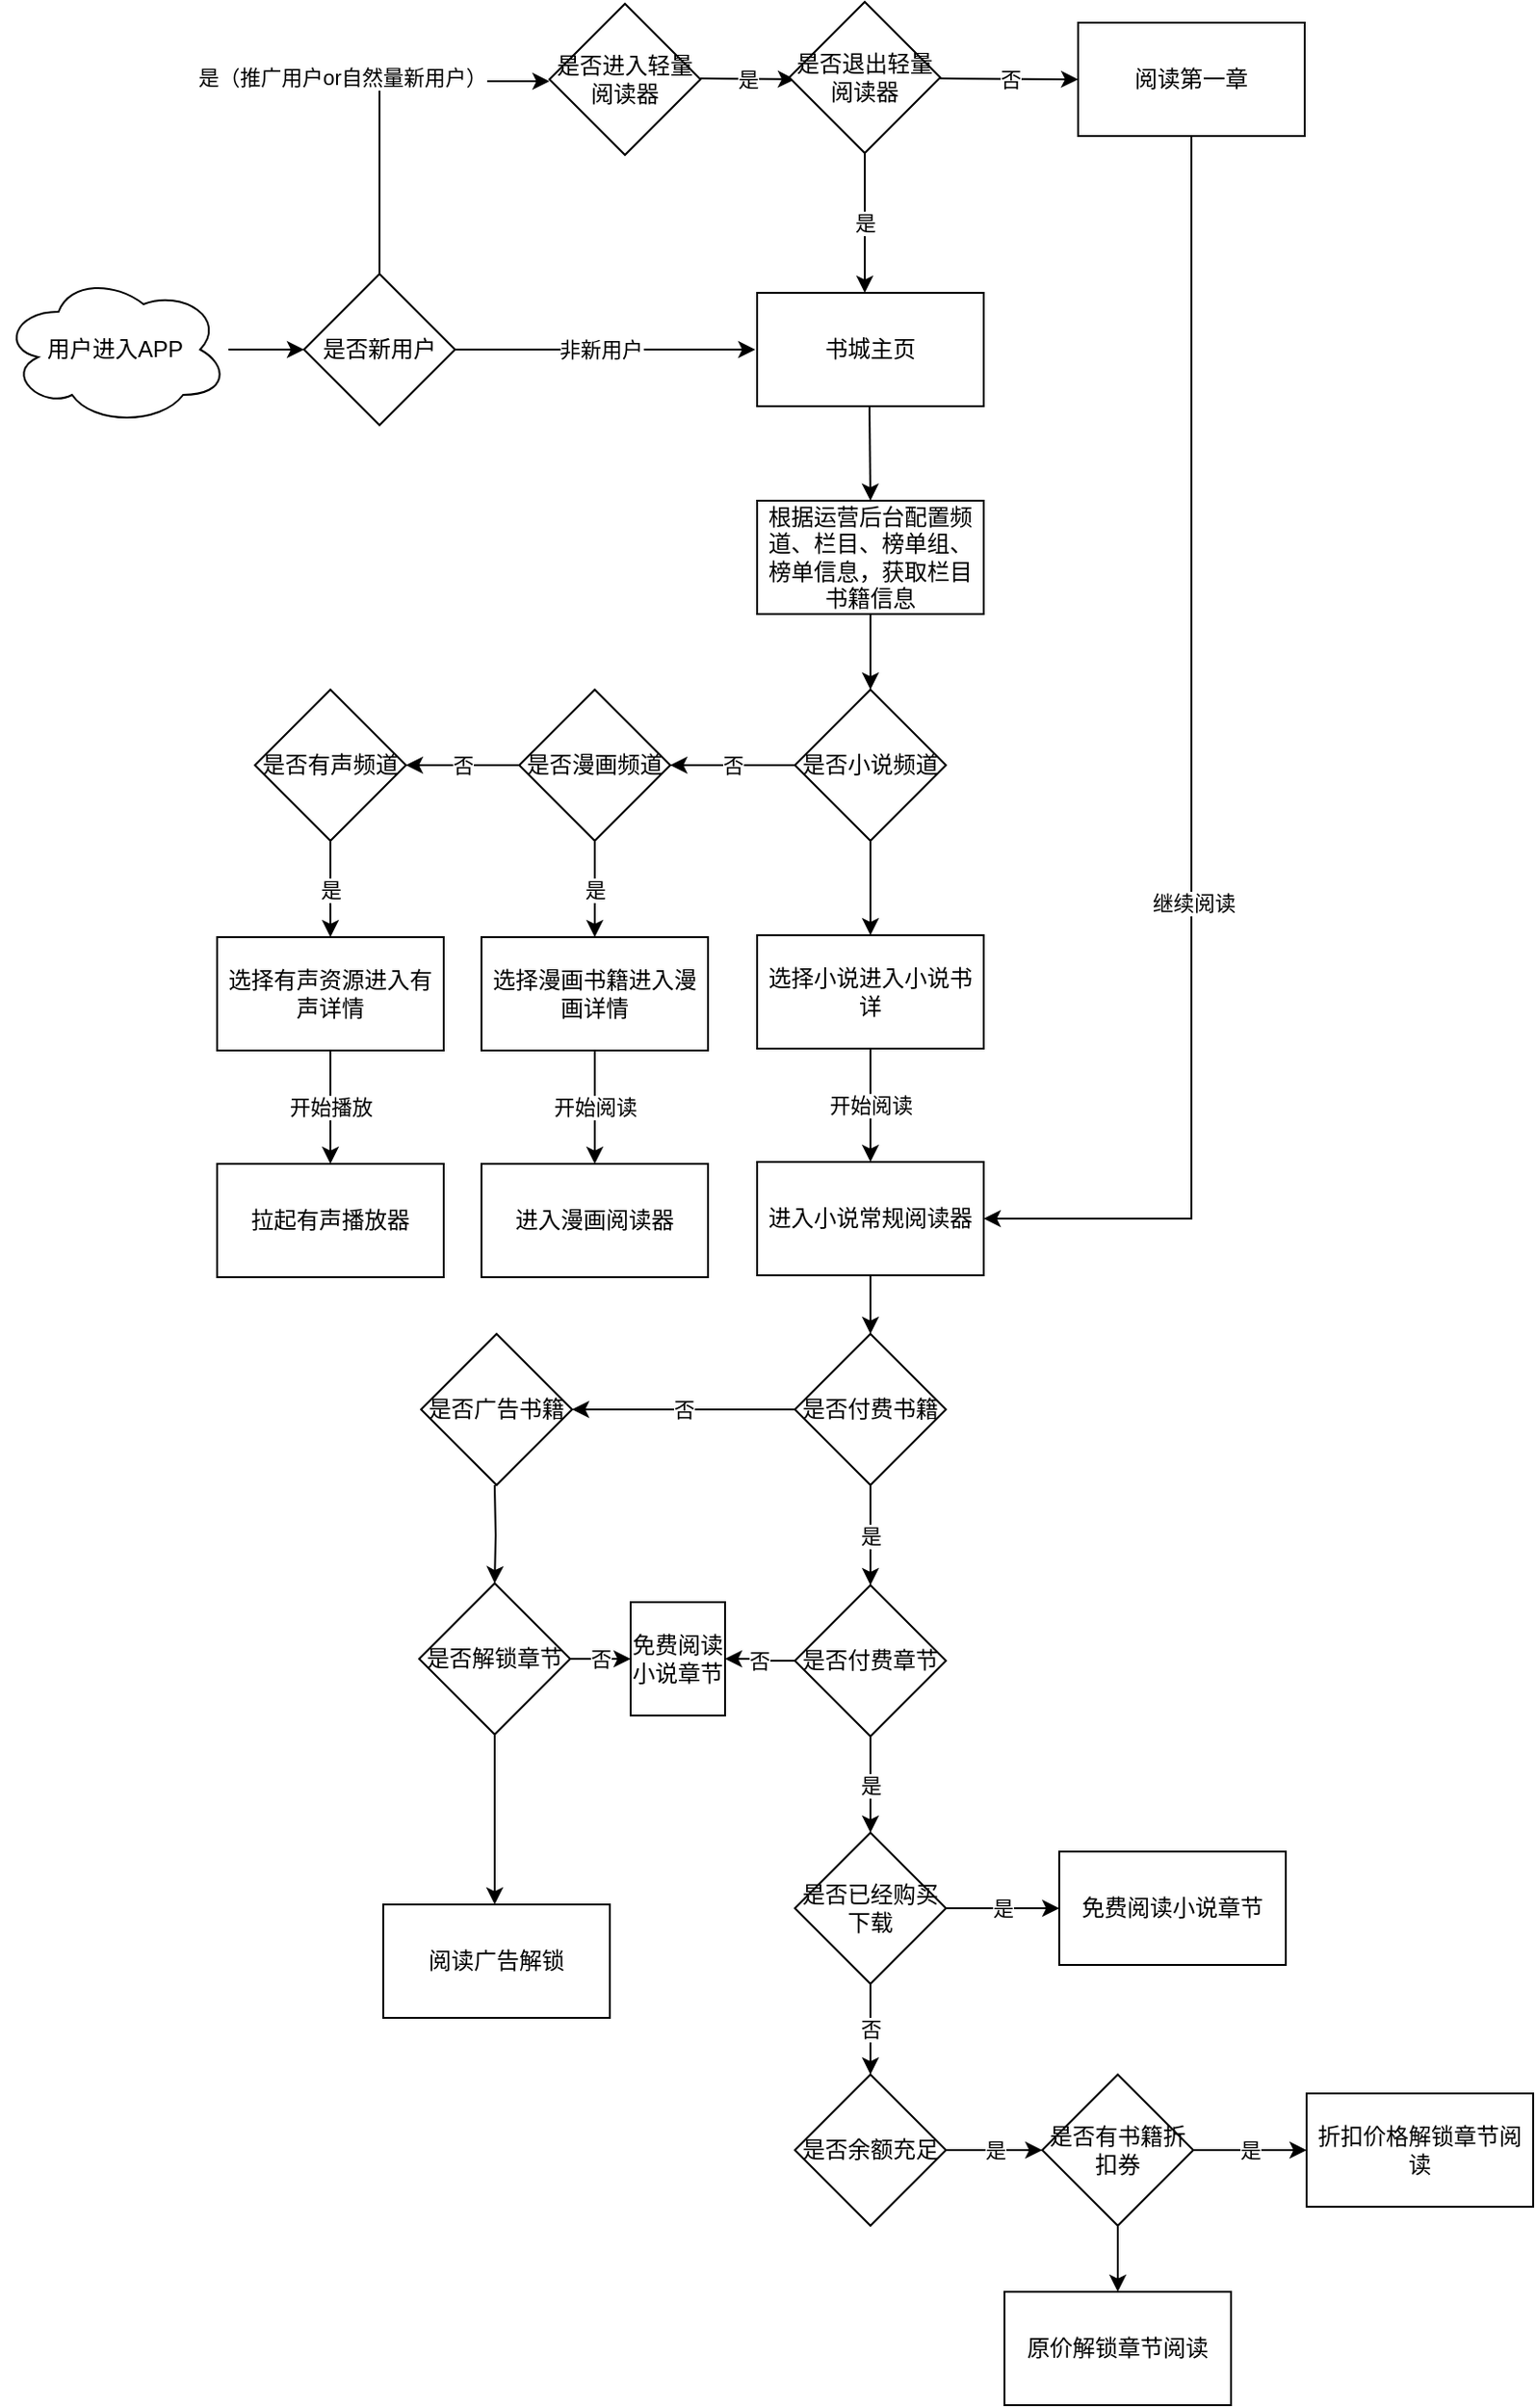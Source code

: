 <mxfile version="17.4.4" type="github">
  <diagram id="VltzyXrzxV8DOetloBuF" name="Page-1">
    <mxGraphModel dx="2591" dy="794" grid="1" gridSize="10" guides="1" tooltips="1" connect="1" arrows="1" fold="1" page="1" pageScale="1" pageWidth="1169" pageHeight="1654" math="0" shadow="0">
      <root>
        <mxCell id="0" />
        <mxCell id="1" parent="0" />
        <mxCell id="3ck7bqpR9_0eQTbLvJao-6" value="书城主页" style="rounded=0;whiteSpace=wrap;html=1;" vertex="1" parent="1">
          <mxGeometry x="390" y="350" width="120" height="60" as="geometry" />
        </mxCell>
        <mxCell id="3ck7bqpR9_0eQTbLvJao-7" value="" style="endArrow=classic;html=1;rounded=0;" edge="1" parent="1">
          <mxGeometry width="50" height="50" relative="1" as="geometry">
            <mxPoint x="449.5" y="410" as="sourcePoint" />
            <mxPoint x="450" y="460" as="targetPoint" />
          </mxGeometry>
        </mxCell>
        <mxCell id="3ck7bqpR9_0eQTbLvJao-65" value="" style="edgeStyle=orthogonalEdgeStyle;rounded=0;orthogonalLoop=1;jettySize=auto;html=1;" edge="1" parent="1" source="3ck7bqpR9_0eQTbLvJao-8" target="3ck7bqpR9_0eQTbLvJao-43">
          <mxGeometry relative="1" as="geometry" />
        </mxCell>
        <mxCell id="3ck7bqpR9_0eQTbLvJao-8" value="根据运营后台配置频道、栏目、榜单组、榜单信息，获取栏目书籍信息" style="rounded=0;whiteSpace=wrap;html=1;" vertex="1" parent="1">
          <mxGeometry x="390" y="460" width="120" height="60" as="geometry" />
        </mxCell>
        <mxCell id="3ck7bqpR9_0eQTbLvJao-68" value="开始阅读" style="edgeStyle=orthogonalEdgeStyle;rounded=0;orthogonalLoop=1;jettySize=auto;html=1;" edge="1" parent="1" source="3ck7bqpR9_0eQTbLvJao-12" target="3ck7bqpR9_0eQTbLvJao-67">
          <mxGeometry relative="1" as="geometry" />
        </mxCell>
        <mxCell id="3ck7bqpR9_0eQTbLvJao-12" value="选择小说进入小说书详" style="rounded=0;whiteSpace=wrap;html=1;" vertex="1" parent="1">
          <mxGeometry x="390" y="690" width="120" height="60" as="geometry" />
        </mxCell>
        <mxCell id="3ck7bqpR9_0eQTbLvJao-77" value="" style="edgeStyle=orthogonalEdgeStyle;rounded=0;orthogonalLoop=1;jettySize=auto;html=1;entryX=1;entryY=0.5;entryDx=0;entryDy=0;" edge="1" parent="1" source="3ck7bqpR9_0eQTbLvJao-15" target="3ck7bqpR9_0eQTbLvJao-67">
          <mxGeometry relative="1" as="geometry">
            <mxPoint x="630" y="360" as="targetPoint" />
            <Array as="points">
              <mxPoint x="620" y="840" />
            </Array>
          </mxGeometry>
        </mxCell>
        <mxCell id="3ck7bqpR9_0eQTbLvJao-78" value="继续阅读" style="edgeLabel;html=1;align=center;verticalAlign=middle;resizable=0;points=[];" vertex="1" connectable="0" parent="3ck7bqpR9_0eQTbLvJao-77">
          <mxGeometry x="0.189" y="1" relative="1" as="geometry">
            <mxPoint as="offset" />
          </mxGeometry>
        </mxCell>
        <mxCell id="3ck7bqpR9_0eQTbLvJao-15" value="阅读第一章" style="rounded=0;whiteSpace=wrap;html=1;" vertex="1" parent="1">
          <mxGeometry x="560" y="207" width="120" height="60" as="geometry" />
        </mxCell>
        <mxCell id="3ck7bqpR9_0eQTbLvJao-17" value="" style="endArrow=classic;html=1;rounded=0;exitX=1;exitY=0.5;exitDx=0;exitDy=0;" edge="1" parent="1">
          <mxGeometry relative="1" as="geometry">
            <mxPoint x="229" y="380" as="sourcePoint" />
            <mxPoint x="389" y="380" as="targetPoint" />
          </mxGeometry>
        </mxCell>
        <mxCell id="3ck7bqpR9_0eQTbLvJao-18" value="非新用户" style="edgeLabel;resizable=0;html=1;align=center;verticalAlign=middle;" connectable="0" vertex="1" parent="3ck7bqpR9_0eQTbLvJao-17">
          <mxGeometry relative="1" as="geometry">
            <mxPoint x="-2" as="offset" />
          </mxGeometry>
        </mxCell>
        <mxCell id="3ck7bqpR9_0eQTbLvJao-23" value="" style="endArrow=classic;html=1;rounded=0;exitX=0.5;exitY=0;exitDx=0;exitDy=0;" edge="1" parent="1" source="3ck7bqpR9_0eQTbLvJao-37">
          <mxGeometry relative="1" as="geometry">
            <mxPoint x="159" y="340" as="sourcePoint" />
            <mxPoint x="280" y="238" as="targetPoint" />
            <Array as="points">
              <mxPoint x="190" y="238" />
            </Array>
          </mxGeometry>
        </mxCell>
        <mxCell id="3ck7bqpR9_0eQTbLvJao-24" value="是（推广用户or自然量新用户）" style="edgeLabel;resizable=0;html=1;align=center;verticalAlign=middle;" connectable="0" vertex="1" parent="3ck7bqpR9_0eQTbLvJao-23">
          <mxGeometry relative="1" as="geometry">
            <mxPoint x="-20" y="-8" as="offset" />
          </mxGeometry>
        </mxCell>
        <mxCell id="3ck7bqpR9_0eQTbLvJao-25" value="" style="endArrow=classic;html=1;rounded=0;" edge="1" parent="1">
          <mxGeometry relative="1" as="geometry">
            <mxPoint x="360" y="236.5" as="sourcePoint" />
            <mxPoint x="410" y="237" as="targetPoint" />
          </mxGeometry>
        </mxCell>
        <mxCell id="3ck7bqpR9_0eQTbLvJao-26" value="是" style="edgeLabel;resizable=0;html=1;align=center;verticalAlign=middle;" connectable="0" vertex="1" parent="3ck7bqpR9_0eQTbLvJao-25">
          <mxGeometry relative="1" as="geometry" />
        </mxCell>
        <mxCell id="3ck7bqpR9_0eQTbLvJao-27" value="" style="endArrow=classic;html=1;rounded=0;exitX=0.5;exitY=1;exitDx=0;exitDy=0;" edge="1" parent="1" source="3ck7bqpR9_0eQTbLvJao-40">
          <mxGeometry relative="1" as="geometry">
            <mxPoint x="360" y="280" as="sourcePoint" />
            <mxPoint x="447" y="350" as="targetPoint" />
          </mxGeometry>
        </mxCell>
        <mxCell id="3ck7bqpR9_0eQTbLvJao-28" value="是" style="edgeLabel;resizable=0;html=1;align=center;verticalAlign=middle;" connectable="0" vertex="1" parent="3ck7bqpR9_0eQTbLvJao-27">
          <mxGeometry relative="1" as="geometry" />
        </mxCell>
        <mxCell id="3ck7bqpR9_0eQTbLvJao-79" value="" style="edgeStyle=orthogonalEdgeStyle;rounded=0;orthogonalLoop=1;jettySize=auto;html=1;" edge="1" parent="1" source="3ck7bqpR9_0eQTbLvJao-34" target="3ck7bqpR9_0eQTbLvJao-37">
          <mxGeometry relative="1" as="geometry" />
        </mxCell>
        <mxCell id="3ck7bqpR9_0eQTbLvJao-34" value="&lt;span&gt;用户进入APP&lt;/span&gt;" style="ellipse;shape=cloud;whiteSpace=wrap;html=1;" vertex="1" parent="1">
          <mxGeometry x="-10" y="340" width="120" height="80" as="geometry" />
        </mxCell>
        <mxCell id="3ck7bqpR9_0eQTbLvJao-37" value="是否新用户" style="rhombus;whiteSpace=wrap;html=1;" vertex="1" parent="1">
          <mxGeometry x="150" y="340" width="80" height="80" as="geometry" />
        </mxCell>
        <mxCell id="3ck7bqpR9_0eQTbLvJao-38" value="是否进入轻量阅读器" style="rhombus;whiteSpace=wrap;html=1;" vertex="1" parent="1">
          <mxGeometry x="280" y="197" width="80" height="80" as="geometry" />
        </mxCell>
        <mxCell id="3ck7bqpR9_0eQTbLvJao-40" value="是否退出轻量阅读器" style="rhombus;whiteSpace=wrap;html=1;" vertex="1" parent="1">
          <mxGeometry x="407" y="196" width="80" height="80" as="geometry" />
        </mxCell>
        <mxCell id="3ck7bqpR9_0eQTbLvJao-41" value="" style="endArrow=classic;html=1;rounded=0;" edge="1" parent="1">
          <mxGeometry relative="1" as="geometry">
            <mxPoint x="487" y="236.5" as="sourcePoint" />
            <mxPoint x="560" y="237" as="targetPoint" />
          </mxGeometry>
        </mxCell>
        <mxCell id="3ck7bqpR9_0eQTbLvJao-42" value="否" style="edgeLabel;resizable=0;html=1;align=center;verticalAlign=middle;" connectable="0" vertex="1" parent="3ck7bqpR9_0eQTbLvJao-41">
          <mxGeometry relative="1" as="geometry" />
        </mxCell>
        <mxCell id="3ck7bqpR9_0eQTbLvJao-63" value="否" style="edgeStyle=orthogonalEdgeStyle;rounded=0;orthogonalLoop=1;jettySize=auto;html=1;" edge="1" parent="1" source="3ck7bqpR9_0eQTbLvJao-43" target="3ck7bqpR9_0eQTbLvJao-53">
          <mxGeometry relative="1" as="geometry" />
        </mxCell>
        <mxCell id="3ck7bqpR9_0eQTbLvJao-66" value="" style="edgeStyle=orthogonalEdgeStyle;rounded=0;orthogonalLoop=1;jettySize=auto;html=1;" edge="1" parent="1" source="3ck7bqpR9_0eQTbLvJao-43" target="3ck7bqpR9_0eQTbLvJao-12">
          <mxGeometry relative="1" as="geometry" />
        </mxCell>
        <mxCell id="3ck7bqpR9_0eQTbLvJao-43" value="是否小说频道" style="rhombus;whiteSpace=wrap;html=1;" vertex="1" parent="1">
          <mxGeometry x="410" y="560" width="80" height="80" as="geometry" />
        </mxCell>
        <mxCell id="3ck7bqpR9_0eQTbLvJao-71" value="是" style="edgeStyle=orthogonalEdgeStyle;rounded=0;orthogonalLoop=1;jettySize=auto;html=1;" edge="1" parent="1" source="3ck7bqpR9_0eQTbLvJao-50" target="3ck7bqpR9_0eQTbLvJao-56">
          <mxGeometry relative="1" as="geometry" />
        </mxCell>
        <mxCell id="3ck7bqpR9_0eQTbLvJao-50" value="是否有声频道" style="rhombus;whiteSpace=wrap;html=1;" vertex="1" parent="1">
          <mxGeometry x="124" y="560" width="80" height="80" as="geometry" />
        </mxCell>
        <mxCell id="3ck7bqpR9_0eQTbLvJao-64" value="否" style="edgeStyle=orthogonalEdgeStyle;rounded=0;orthogonalLoop=1;jettySize=auto;html=1;" edge="1" parent="1" source="3ck7bqpR9_0eQTbLvJao-53" target="3ck7bqpR9_0eQTbLvJao-50">
          <mxGeometry relative="1" as="geometry" />
        </mxCell>
        <mxCell id="3ck7bqpR9_0eQTbLvJao-70" value="是" style="edgeStyle=orthogonalEdgeStyle;rounded=0;orthogonalLoop=1;jettySize=auto;html=1;" edge="1" parent="1" source="3ck7bqpR9_0eQTbLvJao-53" target="3ck7bqpR9_0eQTbLvJao-69">
          <mxGeometry relative="1" as="geometry" />
        </mxCell>
        <mxCell id="3ck7bqpR9_0eQTbLvJao-53" value="是否漫画频道" style="rhombus;whiteSpace=wrap;html=1;" vertex="1" parent="1">
          <mxGeometry x="264" y="560" width="80" height="80" as="geometry" />
        </mxCell>
        <mxCell id="3ck7bqpR9_0eQTbLvJao-75" value="开始播放" style="edgeStyle=orthogonalEdgeStyle;rounded=0;orthogonalLoop=1;jettySize=auto;html=1;" edge="1" parent="1" source="3ck7bqpR9_0eQTbLvJao-56" target="3ck7bqpR9_0eQTbLvJao-74">
          <mxGeometry relative="1" as="geometry" />
        </mxCell>
        <mxCell id="3ck7bqpR9_0eQTbLvJao-56" value="选择有声资源进入有声详情" style="rounded=0;whiteSpace=wrap;html=1;" vertex="1" parent="1">
          <mxGeometry x="104" y="691" width="120" height="60" as="geometry" />
        </mxCell>
        <mxCell id="3ck7bqpR9_0eQTbLvJao-101" value="" style="edgeStyle=orthogonalEdgeStyle;rounded=0;orthogonalLoop=1;jettySize=auto;html=1;" edge="1" parent="1" source="3ck7bqpR9_0eQTbLvJao-67" target="3ck7bqpR9_0eQTbLvJao-100">
          <mxGeometry relative="1" as="geometry" />
        </mxCell>
        <mxCell id="3ck7bqpR9_0eQTbLvJao-67" value="进入小说常规阅读器" style="whiteSpace=wrap;html=1;rounded=0;" vertex="1" parent="1">
          <mxGeometry x="390" y="810" width="120" height="60" as="geometry" />
        </mxCell>
        <mxCell id="3ck7bqpR9_0eQTbLvJao-73" value="开始阅读" style="edgeStyle=orthogonalEdgeStyle;rounded=0;orthogonalLoop=1;jettySize=auto;html=1;" edge="1" parent="1" source="3ck7bqpR9_0eQTbLvJao-69" target="3ck7bqpR9_0eQTbLvJao-72">
          <mxGeometry relative="1" as="geometry" />
        </mxCell>
        <mxCell id="3ck7bqpR9_0eQTbLvJao-69" value="选择漫画书籍进入漫画详情" style="whiteSpace=wrap;html=1;" vertex="1" parent="1">
          <mxGeometry x="244" y="691" width="120" height="60" as="geometry" />
        </mxCell>
        <mxCell id="3ck7bqpR9_0eQTbLvJao-72" value="进入漫画阅读器" style="whiteSpace=wrap;html=1;" vertex="1" parent="1">
          <mxGeometry x="244" y="811" width="120" height="60" as="geometry" />
        </mxCell>
        <mxCell id="3ck7bqpR9_0eQTbLvJao-74" value="拉起有声播放器" style="whiteSpace=wrap;html=1;rounded=0;" vertex="1" parent="1">
          <mxGeometry x="104" y="811" width="120" height="60" as="geometry" />
        </mxCell>
        <mxCell id="3ck7bqpR9_0eQTbLvJao-83" value="否" style="edgeStyle=orthogonalEdgeStyle;rounded=0;orthogonalLoop=1;jettySize=auto;html=1;" edge="1" parent="1" source="3ck7bqpR9_0eQTbLvJao-80" target="3ck7bqpR9_0eQTbLvJao-82">
          <mxGeometry relative="1" as="geometry" />
        </mxCell>
        <mxCell id="3ck7bqpR9_0eQTbLvJao-85" value="是" style="edgeStyle=orthogonalEdgeStyle;rounded=0;orthogonalLoop=1;jettySize=auto;html=1;" edge="1" parent="1" source="3ck7bqpR9_0eQTbLvJao-80" target="3ck7bqpR9_0eQTbLvJao-84">
          <mxGeometry relative="1" as="geometry" />
        </mxCell>
        <mxCell id="3ck7bqpR9_0eQTbLvJao-80" value="是否付费章节" style="rhombus;whiteSpace=wrap;html=1;rounded=0;" vertex="1" parent="1">
          <mxGeometry x="410" y="1034" width="80" height="80" as="geometry" />
        </mxCell>
        <mxCell id="3ck7bqpR9_0eQTbLvJao-82" value="免费阅读小说章节" style="whiteSpace=wrap;html=1;rounded=0;" vertex="1" parent="1">
          <mxGeometry x="323" y="1043" width="50" height="60" as="geometry" />
        </mxCell>
        <mxCell id="3ck7bqpR9_0eQTbLvJao-91" value="是" style="edgeStyle=orthogonalEdgeStyle;rounded=0;orthogonalLoop=1;jettySize=auto;html=1;" edge="1" parent="1" source="3ck7bqpR9_0eQTbLvJao-84" target="3ck7bqpR9_0eQTbLvJao-90">
          <mxGeometry relative="1" as="geometry" />
        </mxCell>
        <mxCell id="3ck7bqpR9_0eQTbLvJao-93" value="否" style="edgeStyle=orthogonalEdgeStyle;rounded=0;orthogonalLoop=1;jettySize=auto;html=1;" edge="1" parent="1" source="3ck7bqpR9_0eQTbLvJao-84" target="3ck7bqpR9_0eQTbLvJao-92">
          <mxGeometry relative="1" as="geometry" />
        </mxCell>
        <mxCell id="3ck7bqpR9_0eQTbLvJao-84" value="是否已经购买下载" style="rhombus;whiteSpace=wrap;html=1;rounded=0;" vertex="1" parent="1">
          <mxGeometry x="410" y="1165" width="80" height="80" as="geometry" />
        </mxCell>
        <mxCell id="3ck7bqpR9_0eQTbLvJao-90" value="免费阅读小说章节" style="whiteSpace=wrap;html=1;rounded=0;" vertex="1" parent="1">
          <mxGeometry x="550" y="1175" width="120" height="60" as="geometry" />
        </mxCell>
        <mxCell id="3ck7bqpR9_0eQTbLvJao-95" value="是" style="edgeStyle=orthogonalEdgeStyle;rounded=0;orthogonalLoop=1;jettySize=auto;html=1;" edge="1" parent="1" source="3ck7bqpR9_0eQTbLvJao-92" target="3ck7bqpR9_0eQTbLvJao-94">
          <mxGeometry relative="1" as="geometry" />
        </mxCell>
        <mxCell id="3ck7bqpR9_0eQTbLvJao-92" value="是否余额充足" style="rhombus;whiteSpace=wrap;html=1;rounded=0;" vertex="1" parent="1">
          <mxGeometry x="410" y="1293" width="80" height="80" as="geometry" />
        </mxCell>
        <mxCell id="3ck7bqpR9_0eQTbLvJao-97" value="是" style="edgeStyle=orthogonalEdgeStyle;rounded=0;orthogonalLoop=1;jettySize=auto;html=1;" edge="1" parent="1" source="3ck7bqpR9_0eQTbLvJao-94" target="3ck7bqpR9_0eQTbLvJao-96">
          <mxGeometry relative="1" as="geometry" />
        </mxCell>
        <mxCell id="3ck7bqpR9_0eQTbLvJao-99" value="" style="edgeStyle=orthogonalEdgeStyle;rounded=0;orthogonalLoop=1;jettySize=auto;html=1;" edge="1" parent="1" source="3ck7bqpR9_0eQTbLvJao-94" target="3ck7bqpR9_0eQTbLvJao-98">
          <mxGeometry relative="1" as="geometry" />
        </mxCell>
        <mxCell id="3ck7bqpR9_0eQTbLvJao-94" value="是否有书籍折扣券" style="rhombus;whiteSpace=wrap;html=1;rounded=0;" vertex="1" parent="1">
          <mxGeometry x="541" y="1293" width="80" height="80" as="geometry" />
        </mxCell>
        <mxCell id="3ck7bqpR9_0eQTbLvJao-96" value="折扣价格解锁章节阅读" style="whiteSpace=wrap;html=1;rounded=0;" vertex="1" parent="1">
          <mxGeometry x="681" y="1303" width="120" height="60" as="geometry" />
        </mxCell>
        <mxCell id="3ck7bqpR9_0eQTbLvJao-98" value="原价解锁章节阅读" style="whiteSpace=wrap;html=1;rounded=0;" vertex="1" parent="1">
          <mxGeometry x="521" y="1408" width="120" height="60" as="geometry" />
        </mxCell>
        <mxCell id="3ck7bqpR9_0eQTbLvJao-104" value="是" style="edgeStyle=orthogonalEdgeStyle;rounded=0;orthogonalLoop=1;jettySize=auto;html=1;" edge="1" parent="1" source="3ck7bqpR9_0eQTbLvJao-100" target="3ck7bqpR9_0eQTbLvJao-80">
          <mxGeometry relative="1" as="geometry" />
        </mxCell>
        <mxCell id="3ck7bqpR9_0eQTbLvJao-108" value="否" style="edgeStyle=orthogonalEdgeStyle;rounded=0;orthogonalLoop=1;jettySize=auto;html=1;" edge="1" parent="1" source="3ck7bqpR9_0eQTbLvJao-100" target="3ck7bqpR9_0eQTbLvJao-107">
          <mxGeometry relative="1" as="geometry" />
        </mxCell>
        <mxCell id="3ck7bqpR9_0eQTbLvJao-100" value="是否付费书籍" style="rhombus;whiteSpace=wrap;html=1;rounded=0;" vertex="1" parent="1">
          <mxGeometry x="410" y="901" width="80" height="80" as="geometry" />
        </mxCell>
        <mxCell id="3ck7bqpR9_0eQTbLvJao-114" value="" style="edgeStyle=orthogonalEdgeStyle;rounded=0;orthogonalLoop=1;jettySize=auto;html=1;" edge="1" parent="1" target="3ck7bqpR9_0eQTbLvJao-113">
          <mxGeometry relative="1" as="geometry">
            <mxPoint x="251" y="981" as="sourcePoint" />
          </mxGeometry>
        </mxCell>
        <mxCell id="3ck7bqpR9_0eQTbLvJao-107" value="是否广告书籍" style="rhombus;whiteSpace=wrap;html=1;rounded=0;" vertex="1" parent="1">
          <mxGeometry x="212" y="901" width="80" height="80" as="geometry" />
        </mxCell>
        <mxCell id="3ck7bqpR9_0eQTbLvJao-116" value="" style="edgeStyle=orthogonalEdgeStyle;rounded=0;orthogonalLoop=1;jettySize=auto;html=1;" edge="1" parent="1" source="3ck7bqpR9_0eQTbLvJao-113">
          <mxGeometry relative="1" as="geometry">
            <mxPoint x="251" y="1203" as="targetPoint" />
          </mxGeometry>
        </mxCell>
        <mxCell id="3ck7bqpR9_0eQTbLvJao-119" value="否" style="edgeStyle=orthogonalEdgeStyle;rounded=0;orthogonalLoop=1;jettySize=auto;html=1;" edge="1" parent="1" source="3ck7bqpR9_0eQTbLvJao-113" target="3ck7bqpR9_0eQTbLvJao-82">
          <mxGeometry relative="1" as="geometry" />
        </mxCell>
        <mxCell id="3ck7bqpR9_0eQTbLvJao-113" value="是否解锁章节" style="rhombus;whiteSpace=wrap;html=1;rounded=0;" vertex="1" parent="1">
          <mxGeometry x="211" y="1033" width="80" height="80" as="geometry" />
        </mxCell>
        <mxCell id="3ck7bqpR9_0eQTbLvJao-115" value="阅读广告解锁" style="whiteSpace=wrap;html=1;rounded=0;" vertex="1" parent="1">
          <mxGeometry x="192" y="1203" width="120" height="60" as="geometry" />
        </mxCell>
      </root>
    </mxGraphModel>
  </diagram>
</mxfile>
